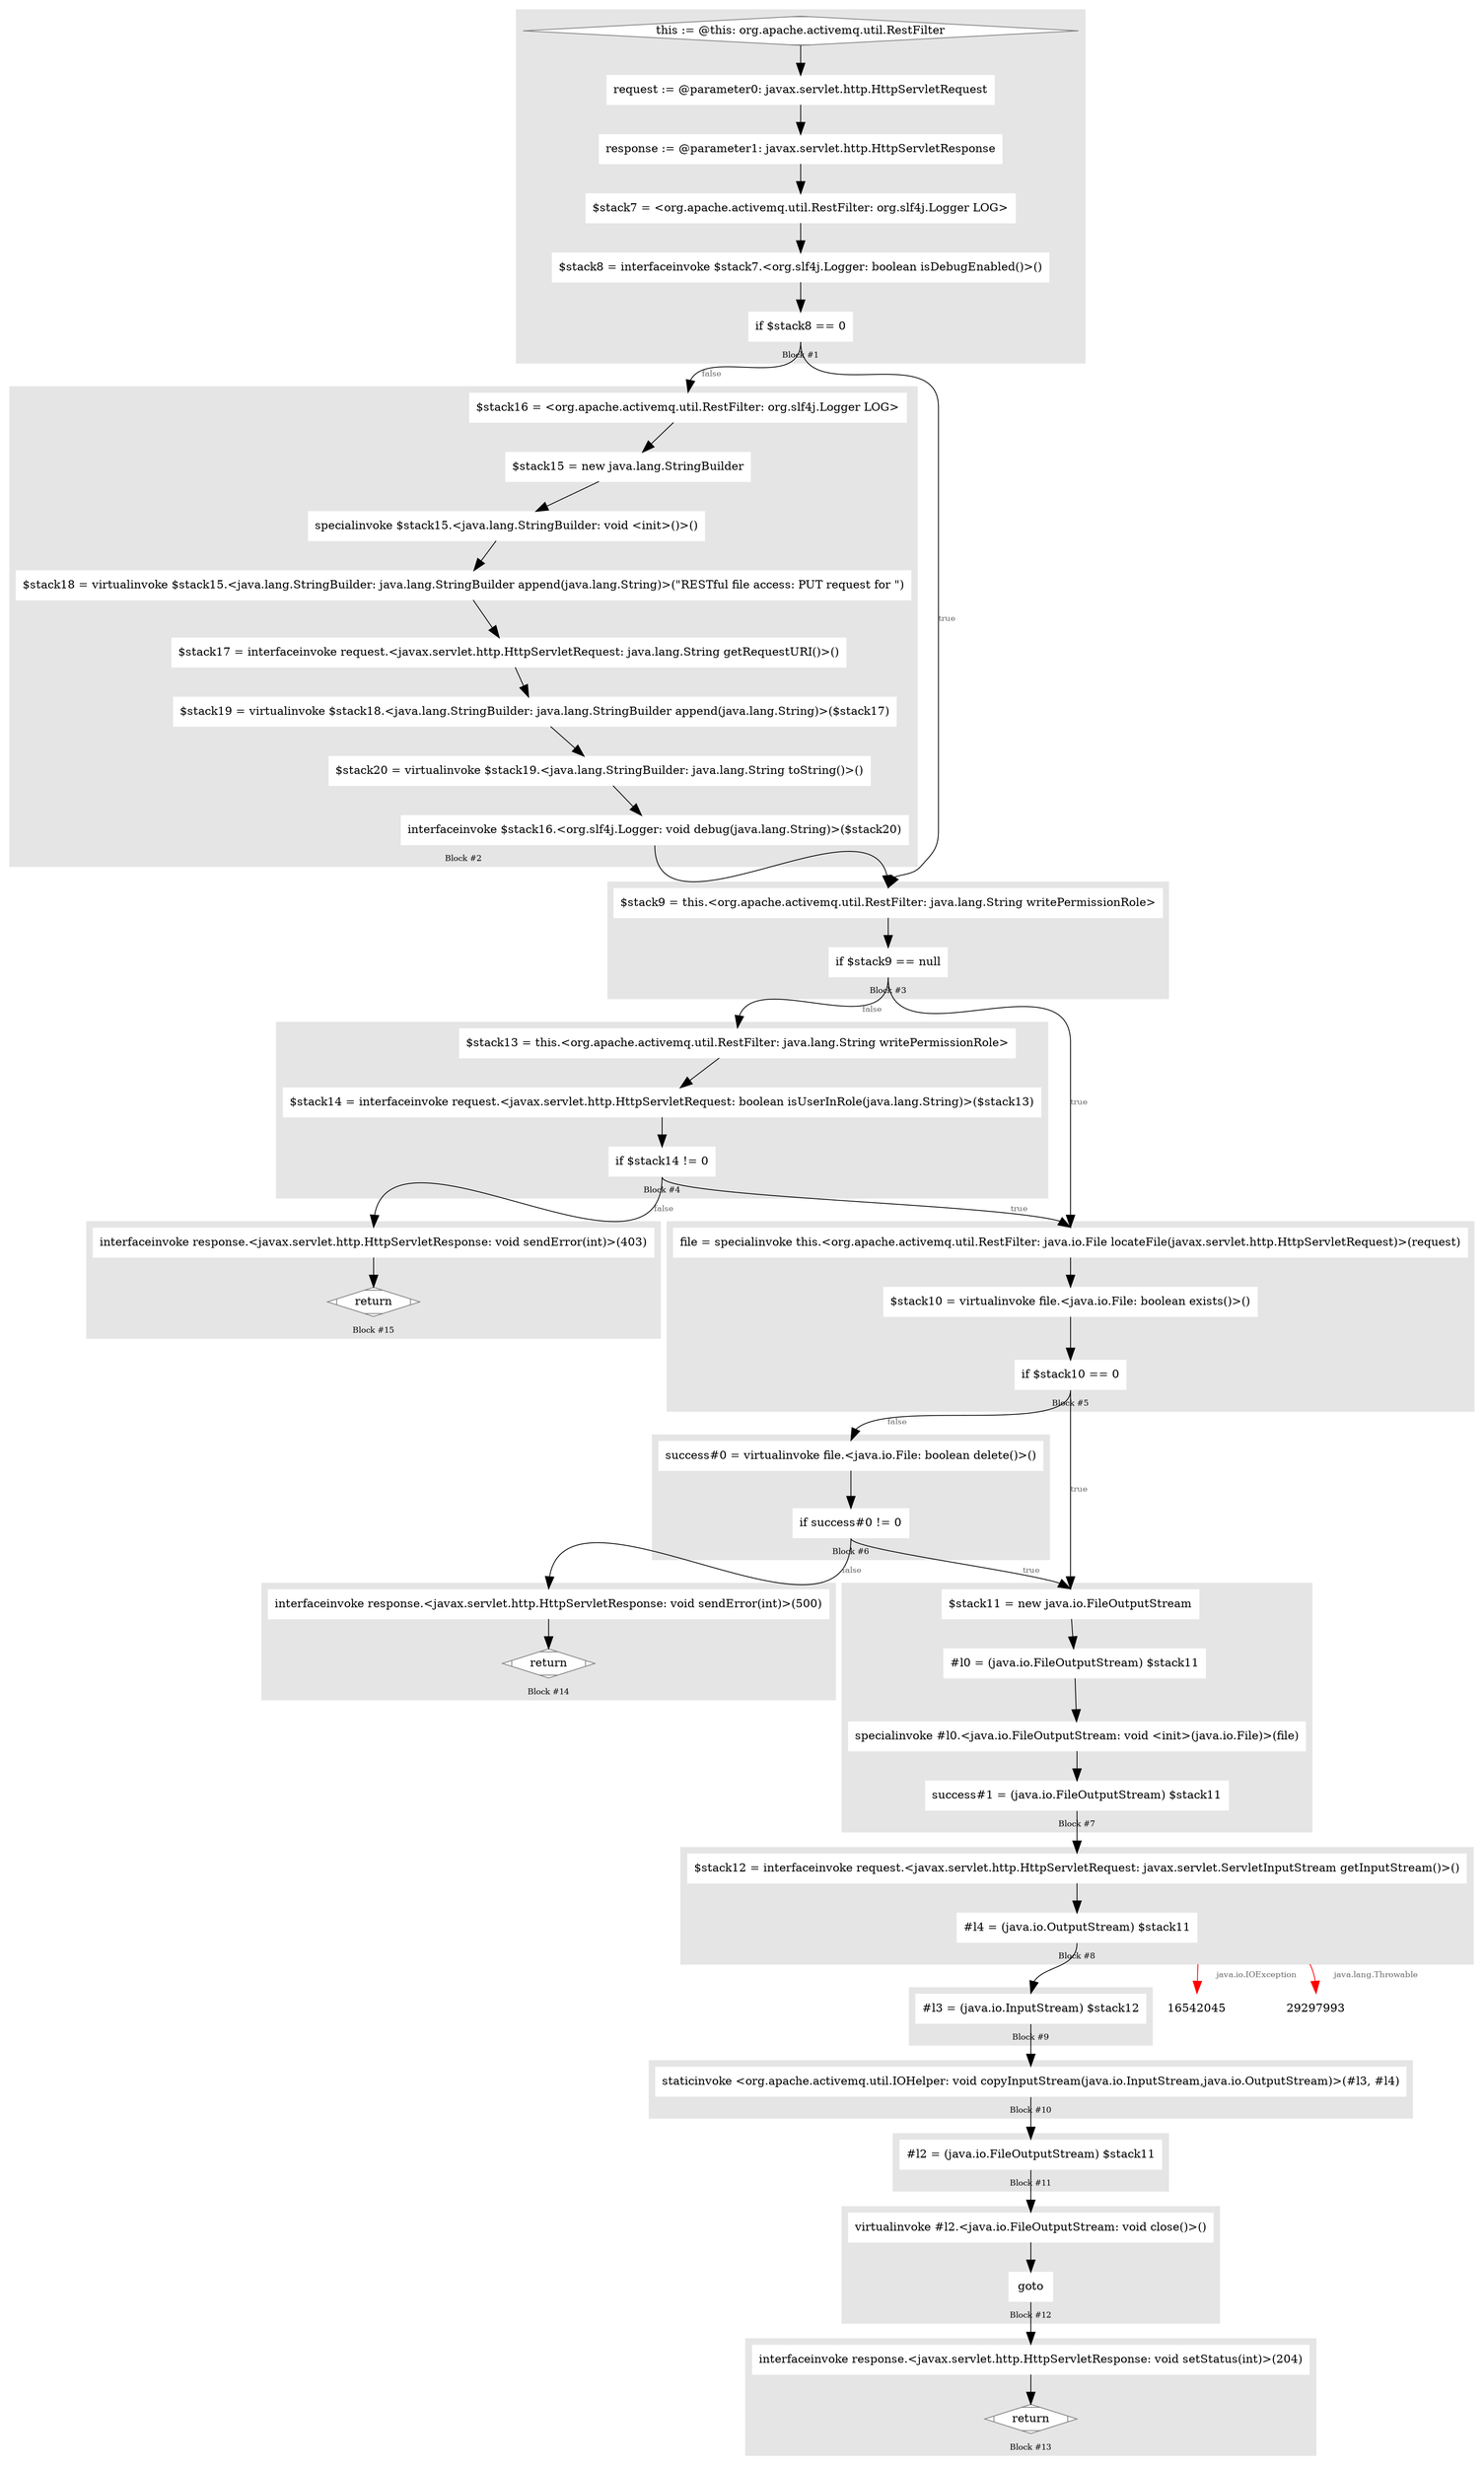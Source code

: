digraph G {
	compound=true
	labelloc=b
	style=filled
	color=gray90
	node [shape=box,style=filled,color=white]
	edge [fontsize=10,arrowsize=1.5,fontcolor=grey40]
	fontsize=10

//  lines [152: 152] 
	subgraph cluster_2442716 { 
		label = "Block #1"
		12866034[label="this := @this: org.apache.activemq.util.RestFilter",shape=Mdiamond,color=grey50,fillcolor=white]
		6221807[label="request := @parameter0: javax.servlet.http.HttpServletRequest"]
		2701986[label="response := @parameter1: javax.servlet.http.HttpServletResponse"]
		9279259[label="$stack7 = &lt;org.apache.activemq.util.RestFilter: org.slf4j.Logger LOG&gt;"]
		24948520[label="$stack8 = interfaceinvoke $stack7.&lt;org.slf4j.Logger: boolean isDebugEnabled()&gt;()"]
		7997164[label="if $stack8 == 0"]

		12866034 -> 6221807 -> 2701986 -> 9279259 -> 24948520 -> 7997164
	}
	7997164:s -> 26800903:n[label="false"]
	7997164:s -> 23784540:n[label="true"]

//  lines [153: 153] 
	subgraph cluster_13741358 { 
		label = "Block #2"
		26800903[label="$stack16 = &lt;org.apache.activemq.util.RestFilter: org.slf4j.Logger LOG&gt;"]
		18695331[label="$stack15 = new java.lang.StringBuilder"]
		27388329[label="specialinvoke $stack15.&lt;java.lang.StringBuilder: void &lt;init&gt;()&gt;()"]
		25723957[label="$stack18 = virtualinvoke $stack15.&lt;java.lang.StringBuilder: java.lang.StringBuilder append(java.lang.String)&gt;(&quot;RESTful file access: PUT request for &quot;)"]
		1627811[label="$stack17 = interfaceinvoke request.&lt;javax.servlet.http.HttpServletRequest: java.lang.String getRequestURI()&gt;()"]
		5264133[label="$stack19 = virtualinvoke $stack18.&lt;java.lang.StringBuilder: java.lang.StringBuilder append(java.lang.String)&gt;($stack17)"]
		3642761[label="$stack20 = virtualinvoke $stack19.&lt;java.lang.StringBuilder: java.lang.String toString()&gt;()"]
		16570377[label="interfaceinvoke $stack16.&lt;org.slf4j.Logger: void debug(java.lang.String)&gt;($stack20)"]

		26800903 -> 18695331 -> 27388329 -> 25723957 -> 1627811 -> 5264133 -> 3642761 -> 16570377
	}
	16570377:s -> 23784540:n

//  lines [156: 156] 
	subgraph cluster_514847 { 
		label = "Block #3"
		23784540[label="$stack9 = this.&lt;org.apache.activemq.util.RestFilter: java.lang.String writePermissionRole&gt;"]
		30578394[label="if $stack9 == null"]

		23784540 -> 30578394
	}
	30578394:s -> 1195365:n[label="false"]
	30578394:s -> 20150708:n[label="true"]

//  lines [156: 156] 
	subgraph cluster_25812306 { 
		label = "Block #4"
		1195365[label="$stack13 = this.&lt;org.apache.activemq.util.RestFilter: java.lang.String writePermissionRole&gt;"]
		33267708[label="$stack14 = interfaceinvoke request.&lt;javax.servlet.http.HttpServletRequest: boolean isUserInRole(java.lang.String)&gt;($stack13)"]
		6900543[label="if $stack14 != 0"]

		1195365 -> 33267708 -> 6900543
	}
	6900543:s -> 4622904:n[label="false"]
	6900543:s -> 20150708:n[label="true"]

//  lines [161: 163] 
	subgraph cluster_32272888 { 
		label = "Block #5"
		20150708[label="file = specialinvoke this.&lt;org.apache.activemq.util.RestFilter: java.io.File locateFile(javax.servlet.http.HttpServletRequest)&gt;(request)"]
		25893293[label="$stack10 = virtualinvoke file.&lt;java.io.File: boolean exists()&gt;()"]
		6125143[label="if $stack10 == 0"]

		20150708 -> 25893293 -> 6125143
	}
	6125143:s -> 24231603:n[label="false"]
	6125143:s -> 30701549:n[label="true"]

//  lines [164: 165] 
	subgraph cluster_9446968 { 
		label = "Block #6"
		24231603[label="success#0 = virtualinvoke file.&lt;java.io.File: boolean delete()&gt;()"]
		20550960[label="if success#0 != 0"]

		24231603 -> 20550960
	}
	20550960:s -> 19111293:n[label="false"]
	20550960:s -> 30701549:n[label="true"]

//  lines [177: 177] 
	subgraph cluster_16669760 { 
		label = "Block #7"
		30701549[label="$stack11 = new java.io.FileOutputStream"]
		26279003[label="#l0 = (java.io.FileOutputStream) $stack11"]
		12672395[label="specialinvoke #l0.&lt;java.io.FileOutputStream: void &lt;init&gt;(java.io.File)&gt;(file)"]
		950958[label="success#1 = (java.io.FileOutputStream) $stack11"]

		30701549 -> 26279003 -> 12672395 -> 950958
	}
	950958:s -> 32066198:n

//  lines [179: 179] 
	subgraph cluster_18314494 { 
		label = "Block #8"
		32066198[label="$stack12 = interfaceinvoke request.&lt;javax.servlet.http.HttpServletRequest: javax.servlet.ServletInputStream getInputStream()&gt;()"]
		22831177[label="#l4 = (java.io.OutputStream) $stack11"]

		32066198 -> 22831177
	}
	22831177:s -> 27012125:n
	//exceptional edges 
	22831177:e -> 16542045:n [label="	java.io.IOException"color=red,ltail="cluster_18314494"]
	22831177:e -> 29297993:n [label="	java.lang.Throwable"color=red,ltail="cluster_18314494"]

//  lines [179: 179] 
	subgraph cluster_15908187 { 
		label = "Block #9"
		27012125[label="#l3 = (java.io.InputStream) $stack12"]
	}
	27012125:s -> 18095599:n

//  lines [179: 179] 
	subgraph cluster_19865663 { 
		label = "Block #10"
		18095599[label="staticinvoke &lt;org.apache.activemq.util.IOHelper: void copyInputStream(java.io.InputStream,java.io.OutputStream)&gt;(#l3, #l4)"]
	}
	18095599:s -> 26737627:n

//  lines [184: 184] 
	subgraph cluster_9379862 { 
		label = "Block #11"
		26737627[label="#l2 = (java.io.FileOutputStream) $stack11"]
	}
	26737627:s -> 11510809:n

//  lines [184: 185] 
	subgraph cluster_27504421 { 
		label = "Block #12"
		11510809[label="virtualinvoke #l2.&lt;java.io.FileOutputStream: void close()&gt;()"]
		15488281[label="goto"]

		11510809 -> 15488281
	}
	15488281:s -> 6605605:n

//  lines [187: 189] 
	subgraph cluster_3248550 { 
		label = "Block #13"
		6605605[label="interfaceinvoke response.&lt;javax.servlet.http.HttpServletResponse: void setStatus(int)&gt;(204)"]
		15051378[label="return",shape=Mdiamond,color=grey50,fillcolor=white]

		6605605 -> 15051378
	}

//  lines [166: 173] 
	subgraph cluster_16050812 { 
		label = "Block #14"
		19111293[label="interfaceinvoke response.&lt;javax.servlet.http.HttpServletResponse: void sendError(int)&gt;(500)"]
		5710881[label="return",shape=Mdiamond,color=grey50,fillcolor=white]

		19111293 -> 5710881
	}

//  lines [157: 158] 
	subgraph cluster_5221320 { 
		label = "Block #15"
		4622904[label="interfaceinvoke response.&lt;javax.servlet.http.HttpServletResponse: void sendError(int)&gt;(403)"]
		11005130[label="return",shape=Mdiamond,color=grey50,fillcolor=white]

		4622904 -> 11005130
	}

}